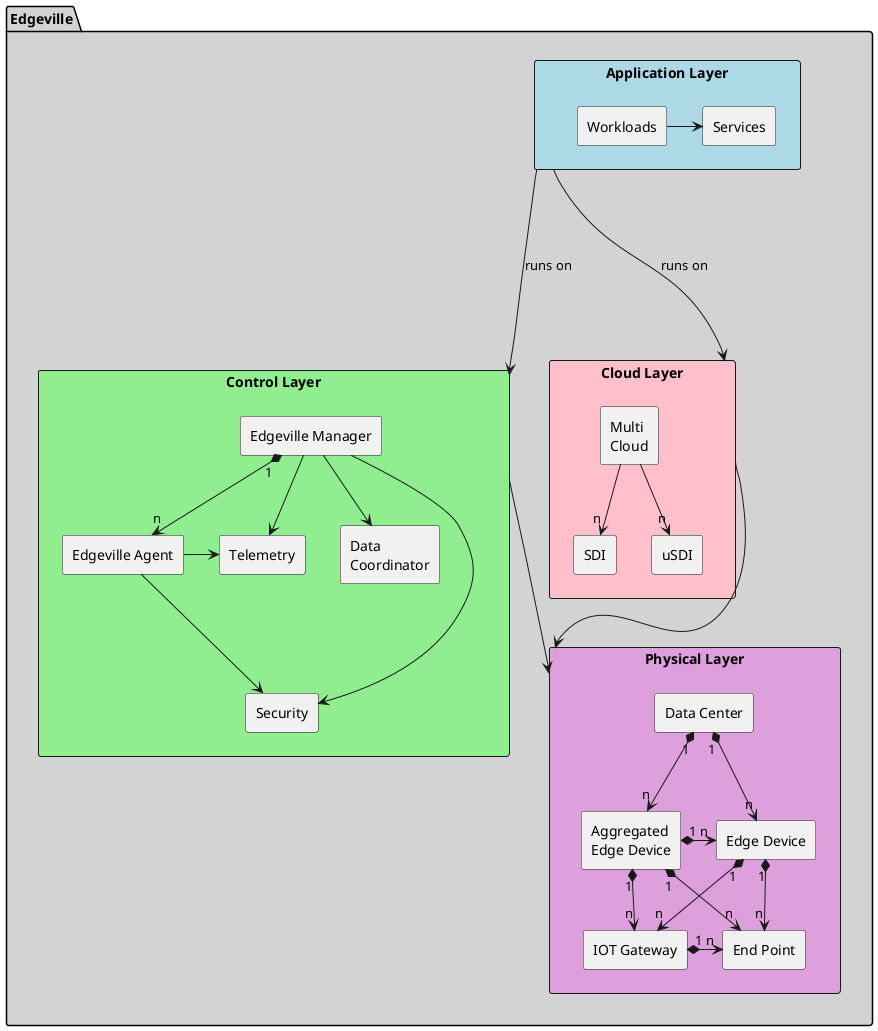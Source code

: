 @startuml

package Edgeville #lightgray {
    rectangle "Cloud Layer" as Cloud #pink {
      rectangle "SDI"
      rectangle "uSDI"
      rectangle "Multi\nCloud" as HC
      HC --> "n" SDI
      HC --> "n" uSDI
    }
    rectangle "Control Layer" as Control #lightgreen {
      rectangle "Data\nCoordinator" as DC
      rectangle "Edgeville Manager" as EM
      rectangle "Edgeville Agent" as EA
      rectangle "Telemetry" as Telemetry
      rectangle "Security" as Security
      EM "1" *--> "n" EA
      EM --> DC
      EM -> Telemetry
      EA -> Telemetry
      EM --> Security
      EA --> Security
    }
    rectangle "Application Layer" as AL #lightblue {
      rectangle "Workloads" as ALE
      rectangle "Services" as ALP
      ALE -> ALP
    }
    rectangle "Physical Layer" as PL #plum {
      rectangle "Data Center" as PLDC
      rectangle "Aggregated\nEdge Device" as AED
      rectangle "Edge Device" as ED
      rectangle "End Point" as EP
      rectangle "IOT Gateway" as IG
      PLDC "1" *-> "n" AED
      PLDC "1" *--> "n" ED
      AED "1" *-> "n" ED
      AED "1" *--> "n" IG
      AED "1" *--> "n" EP
      ED "1" *-> "n" IG
      IG "1" *-> "n" EP
      ED "1" *--> "n" EP
    }

    AL ----> Cloud : runs on
    AL ----> Control : runs on
    Control ---> PL
    Cloud ---> PL
}
@enduml


